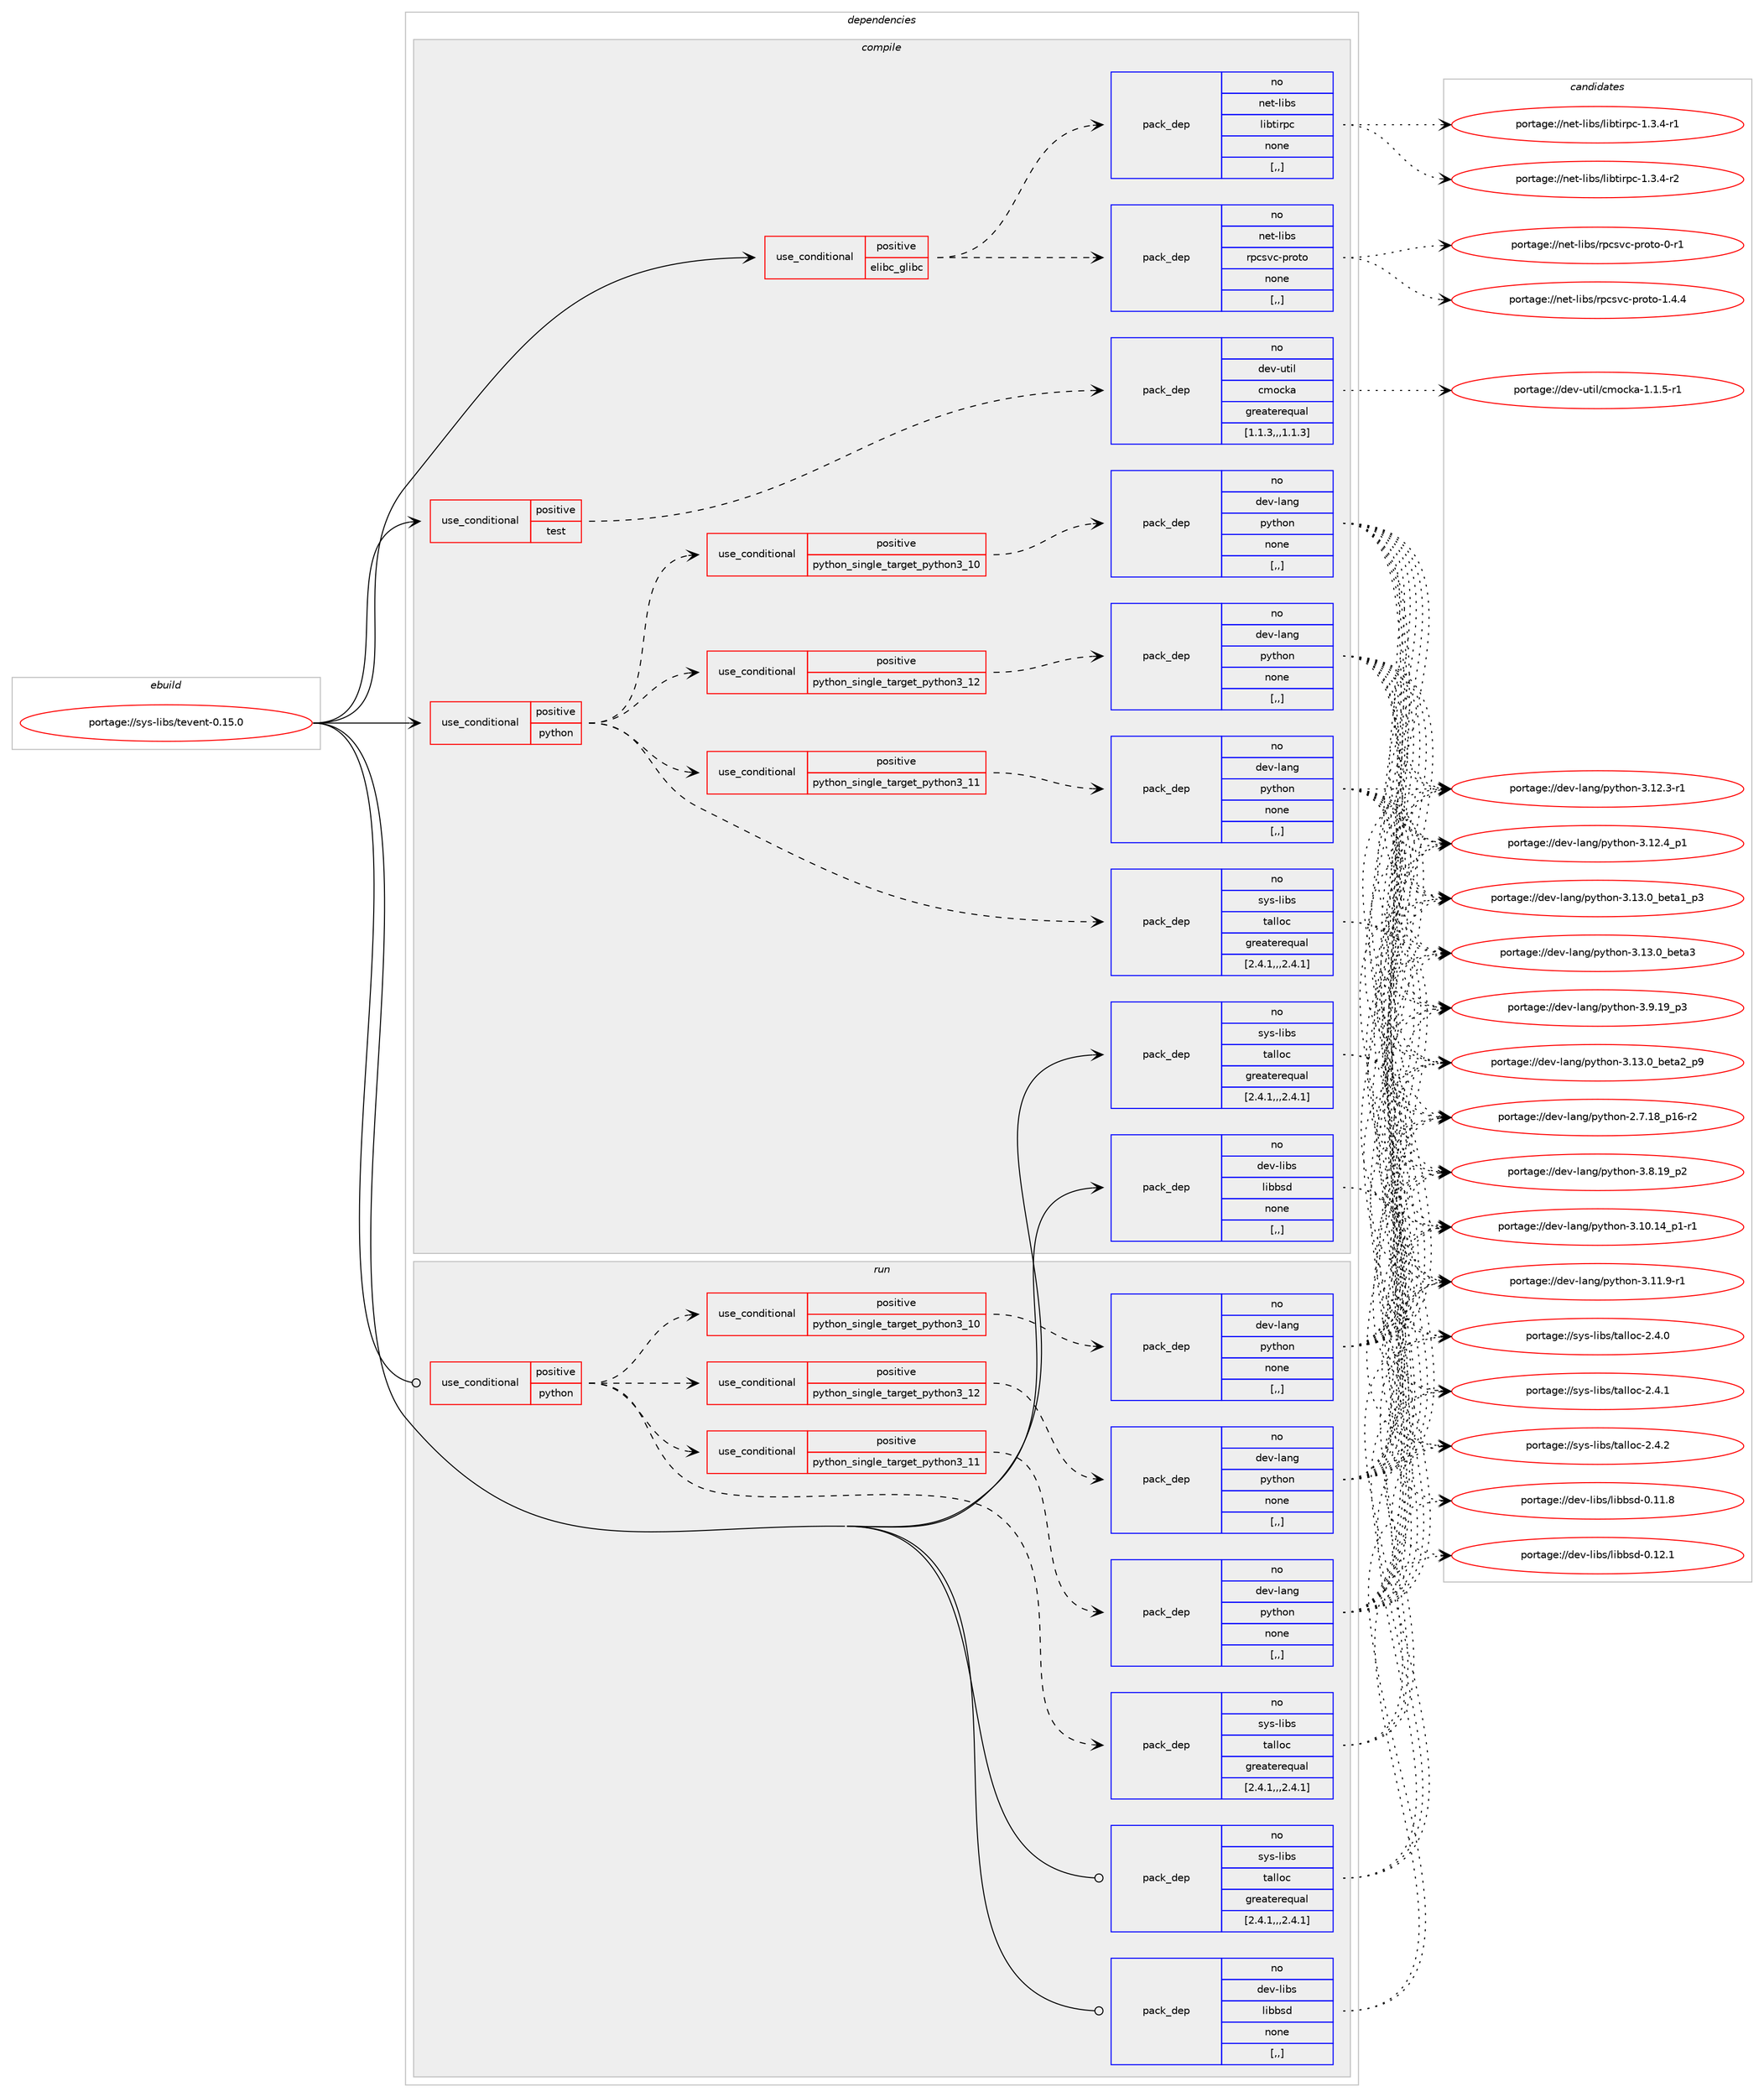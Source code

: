 digraph prolog {

# *************
# Graph options
# *************

newrank=true;
concentrate=true;
compound=true;
graph [rankdir=LR,fontname=Helvetica,fontsize=10,ranksep=1.5];#, ranksep=2.5, nodesep=0.2];
edge  [arrowhead=vee];
node  [fontname=Helvetica,fontsize=10];

# **********
# The ebuild
# **********

subgraph cluster_leftcol {
color=gray;
rank=same;
label=<<i>ebuild</i>>;
id [label="portage://sys-libs/tevent-0.15.0", color=red, width=4, href="../sys-libs/tevent-0.15.0.svg"];
}

# ****************
# The dependencies
# ****************

subgraph cluster_midcol {
color=gray;
label=<<i>dependencies</i>>;
subgraph cluster_compile {
fillcolor="#eeeeee";
style=filled;
label=<<i>compile</i>>;
subgraph cond115266 {
dependency432275 [label=<<TABLE BORDER="0" CELLBORDER="1" CELLSPACING="0" CELLPADDING="4"><TR><TD ROWSPAN="3" CELLPADDING="10">use_conditional</TD></TR><TR><TD>positive</TD></TR><TR><TD>elibc_glibc</TD></TR></TABLE>>, shape=none, color=red];
subgraph pack314078 {
dependency432276 [label=<<TABLE BORDER="0" CELLBORDER="1" CELLSPACING="0" CELLPADDING="4" WIDTH="220"><TR><TD ROWSPAN="6" CELLPADDING="30">pack_dep</TD></TR><TR><TD WIDTH="110">no</TD></TR><TR><TD>net-libs</TD></TR><TR><TD>libtirpc</TD></TR><TR><TD>none</TD></TR><TR><TD>[,,]</TD></TR></TABLE>>, shape=none, color=blue];
}
dependency432275:e -> dependency432276:w [weight=20,style="dashed",arrowhead="vee"];
subgraph pack314079 {
dependency432277 [label=<<TABLE BORDER="0" CELLBORDER="1" CELLSPACING="0" CELLPADDING="4" WIDTH="220"><TR><TD ROWSPAN="6" CELLPADDING="30">pack_dep</TD></TR><TR><TD WIDTH="110">no</TD></TR><TR><TD>net-libs</TD></TR><TR><TD>rpcsvc-proto</TD></TR><TR><TD>none</TD></TR><TR><TD>[,,]</TD></TR></TABLE>>, shape=none, color=blue];
}
dependency432275:e -> dependency432277:w [weight=20,style="dashed",arrowhead="vee"];
}
id:e -> dependency432275:w [weight=20,style="solid",arrowhead="vee"];
subgraph cond115267 {
dependency432278 [label=<<TABLE BORDER="0" CELLBORDER="1" CELLSPACING="0" CELLPADDING="4"><TR><TD ROWSPAN="3" CELLPADDING="10">use_conditional</TD></TR><TR><TD>positive</TD></TR><TR><TD>python</TD></TR></TABLE>>, shape=none, color=red];
subgraph cond115268 {
dependency432279 [label=<<TABLE BORDER="0" CELLBORDER="1" CELLSPACING="0" CELLPADDING="4"><TR><TD ROWSPAN="3" CELLPADDING="10">use_conditional</TD></TR><TR><TD>positive</TD></TR><TR><TD>python_single_target_python3_10</TD></TR></TABLE>>, shape=none, color=red];
subgraph pack314080 {
dependency432280 [label=<<TABLE BORDER="0" CELLBORDER="1" CELLSPACING="0" CELLPADDING="4" WIDTH="220"><TR><TD ROWSPAN="6" CELLPADDING="30">pack_dep</TD></TR><TR><TD WIDTH="110">no</TD></TR><TR><TD>dev-lang</TD></TR><TR><TD>python</TD></TR><TR><TD>none</TD></TR><TR><TD>[,,]</TD></TR></TABLE>>, shape=none, color=blue];
}
dependency432279:e -> dependency432280:w [weight=20,style="dashed",arrowhead="vee"];
}
dependency432278:e -> dependency432279:w [weight=20,style="dashed",arrowhead="vee"];
subgraph cond115269 {
dependency432281 [label=<<TABLE BORDER="0" CELLBORDER="1" CELLSPACING="0" CELLPADDING="4"><TR><TD ROWSPAN="3" CELLPADDING="10">use_conditional</TD></TR><TR><TD>positive</TD></TR><TR><TD>python_single_target_python3_11</TD></TR></TABLE>>, shape=none, color=red];
subgraph pack314081 {
dependency432282 [label=<<TABLE BORDER="0" CELLBORDER="1" CELLSPACING="0" CELLPADDING="4" WIDTH="220"><TR><TD ROWSPAN="6" CELLPADDING="30">pack_dep</TD></TR><TR><TD WIDTH="110">no</TD></TR><TR><TD>dev-lang</TD></TR><TR><TD>python</TD></TR><TR><TD>none</TD></TR><TR><TD>[,,]</TD></TR></TABLE>>, shape=none, color=blue];
}
dependency432281:e -> dependency432282:w [weight=20,style="dashed",arrowhead="vee"];
}
dependency432278:e -> dependency432281:w [weight=20,style="dashed",arrowhead="vee"];
subgraph cond115270 {
dependency432283 [label=<<TABLE BORDER="0" CELLBORDER="1" CELLSPACING="0" CELLPADDING="4"><TR><TD ROWSPAN="3" CELLPADDING="10">use_conditional</TD></TR><TR><TD>positive</TD></TR><TR><TD>python_single_target_python3_12</TD></TR></TABLE>>, shape=none, color=red];
subgraph pack314082 {
dependency432284 [label=<<TABLE BORDER="0" CELLBORDER="1" CELLSPACING="0" CELLPADDING="4" WIDTH="220"><TR><TD ROWSPAN="6" CELLPADDING="30">pack_dep</TD></TR><TR><TD WIDTH="110">no</TD></TR><TR><TD>dev-lang</TD></TR><TR><TD>python</TD></TR><TR><TD>none</TD></TR><TR><TD>[,,]</TD></TR></TABLE>>, shape=none, color=blue];
}
dependency432283:e -> dependency432284:w [weight=20,style="dashed",arrowhead="vee"];
}
dependency432278:e -> dependency432283:w [weight=20,style="dashed",arrowhead="vee"];
subgraph pack314083 {
dependency432285 [label=<<TABLE BORDER="0" CELLBORDER="1" CELLSPACING="0" CELLPADDING="4" WIDTH="220"><TR><TD ROWSPAN="6" CELLPADDING="30">pack_dep</TD></TR><TR><TD WIDTH="110">no</TD></TR><TR><TD>sys-libs</TD></TR><TR><TD>talloc</TD></TR><TR><TD>greaterequal</TD></TR><TR><TD>[2.4.1,,,2.4.1]</TD></TR></TABLE>>, shape=none, color=blue];
}
dependency432278:e -> dependency432285:w [weight=20,style="dashed",arrowhead="vee"];
}
id:e -> dependency432278:w [weight=20,style="solid",arrowhead="vee"];
subgraph cond115271 {
dependency432286 [label=<<TABLE BORDER="0" CELLBORDER="1" CELLSPACING="0" CELLPADDING="4"><TR><TD ROWSPAN="3" CELLPADDING="10">use_conditional</TD></TR><TR><TD>positive</TD></TR><TR><TD>test</TD></TR></TABLE>>, shape=none, color=red];
subgraph pack314084 {
dependency432287 [label=<<TABLE BORDER="0" CELLBORDER="1" CELLSPACING="0" CELLPADDING="4" WIDTH="220"><TR><TD ROWSPAN="6" CELLPADDING="30">pack_dep</TD></TR><TR><TD WIDTH="110">no</TD></TR><TR><TD>dev-util</TD></TR><TR><TD>cmocka</TD></TR><TR><TD>greaterequal</TD></TR><TR><TD>[1.1.3,,,1.1.3]</TD></TR></TABLE>>, shape=none, color=blue];
}
dependency432286:e -> dependency432287:w [weight=20,style="dashed",arrowhead="vee"];
}
id:e -> dependency432286:w [weight=20,style="solid",arrowhead="vee"];
subgraph pack314085 {
dependency432288 [label=<<TABLE BORDER="0" CELLBORDER="1" CELLSPACING="0" CELLPADDING="4" WIDTH="220"><TR><TD ROWSPAN="6" CELLPADDING="30">pack_dep</TD></TR><TR><TD WIDTH="110">no</TD></TR><TR><TD>dev-libs</TD></TR><TR><TD>libbsd</TD></TR><TR><TD>none</TD></TR><TR><TD>[,,]</TD></TR></TABLE>>, shape=none, color=blue];
}
id:e -> dependency432288:w [weight=20,style="solid",arrowhead="vee"];
subgraph pack314086 {
dependency432289 [label=<<TABLE BORDER="0" CELLBORDER="1" CELLSPACING="0" CELLPADDING="4" WIDTH="220"><TR><TD ROWSPAN="6" CELLPADDING="30">pack_dep</TD></TR><TR><TD WIDTH="110">no</TD></TR><TR><TD>sys-libs</TD></TR><TR><TD>talloc</TD></TR><TR><TD>greaterequal</TD></TR><TR><TD>[2.4.1,,,2.4.1]</TD></TR></TABLE>>, shape=none, color=blue];
}
id:e -> dependency432289:w [weight=20,style="solid",arrowhead="vee"];
}
subgraph cluster_compileandrun {
fillcolor="#eeeeee";
style=filled;
label=<<i>compile and run</i>>;
}
subgraph cluster_run {
fillcolor="#eeeeee";
style=filled;
label=<<i>run</i>>;
subgraph cond115272 {
dependency432290 [label=<<TABLE BORDER="0" CELLBORDER="1" CELLSPACING="0" CELLPADDING="4"><TR><TD ROWSPAN="3" CELLPADDING="10">use_conditional</TD></TR><TR><TD>positive</TD></TR><TR><TD>python</TD></TR></TABLE>>, shape=none, color=red];
subgraph cond115273 {
dependency432291 [label=<<TABLE BORDER="0" CELLBORDER="1" CELLSPACING="0" CELLPADDING="4"><TR><TD ROWSPAN="3" CELLPADDING="10">use_conditional</TD></TR><TR><TD>positive</TD></TR><TR><TD>python_single_target_python3_10</TD></TR></TABLE>>, shape=none, color=red];
subgraph pack314087 {
dependency432292 [label=<<TABLE BORDER="0" CELLBORDER="1" CELLSPACING="0" CELLPADDING="4" WIDTH="220"><TR><TD ROWSPAN="6" CELLPADDING="30">pack_dep</TD></TR><TR><TD WIDTH="110">no</TD></TR><TR><TD>dev-lang</TD></TR><TR><TD>python</TD></TR><TR><TD>none</TD></TR><TR><TD>[,,]</TD></TR></TABLE>>, shape=none, color=blue];
}
dependency432291:e -> dependency432292:w [weight=20,style="dashed",arrowhead="vee"];
}
dependency432290:e -> dependency432291:w [weight=20,style="dashed",arrowhead="vee"];
subgraph cond115274 {
dependency432293 [label=<<TABLE BORDER="0" CELLBORDER="1" CELLSPACING="0" CELLPADDING="4"><TR><TD ROWSPAN="3" CELLPADDING="10">use_conditional</TD></TR><TR><TD>positive</TD></TR><TR><TD>python_single_target_python3_11</TD></TR></TABLE>>, shape=none, color=red];
subgraph pack314088 {
dependency432294 [label=<<TABLE BORDER="0" CELLBORDER="1" CELLSPACING="0" CELLPADDING="4" WIDTH="220"><TR><TD ROWSPAN="6" CELLPADDING="30">pack_dep</TD></TR><TR><TD WIDTH="110">no</TD></TR><TR><TD>dev-lang</TD></TR><TR><TD>python</TD></TR><TR><TD>none</TD></TR><TR><TD>[,,]</TD></TR></TABLE>>, shape=none, color=blue];
}
dependency432293:e -> dependency432294:w [weight=20,style="dashed",arrowhead="vee"];
}
dependency432290:e -> dependency432293:w [weight=20,style="dashed",arrowhead="vee"];
subgraph cond115275 {
dependency432295 [label=<<TABLE BORDER="0" CELLBORDER="1" CELLSPACING="0" CELLPADDING="4"><TR><TD ROWSPAN="3" CELLPADDING="10">use_conditional</TD></TR><TR><TD>positive</TD></TR><TR><TD>python_single_target_python3_12</TD></TR></TABLE>>, shape=none, color=red];
subgraph pack314089 {
dependency432296 [label=<<TABLE BORDER="0" CELLBORDER="1" CELLSPACING="0" CELLPADDING="4" WIDTH="220"><TR><TD ROWSPAN="6" CELLPADDING="30">pack_dep</TD></TR><TR><TD WIDTH="110">no</TD></TR><TR><TD>dev-lang</TD></TR><TR><TD>python</TD></TR><TR><TD>none</TD></TR><TR><TD>[,,]</TD></TR></TABLE>>, shape=none, color=blue];
}
dependency432295:e -> dependency432296:w [weight=20,style="dashed",arrowhead="vee"];
}
dependency432290:e -> dependency432295:w [weight=20,style="dashed",arrowhead="vee"];
subgraph pack314090 {
dependency432297 [label=<<TABLE BORDER="0" CELLBORDER="1" CELLSPACING="0" CELLPADDING="4" WIDTH="220"><TR><TD ROWSPAN="6" CELLPADDING="30">pack_dep</TD></TR><TR><TD WIDTH="110">no</TD></TR><TR><TD>sys-libs</TD></TR><TR><TD>talloc</TD></TR><TR><TD>greaterequal</TD></TR><TR><TD>[2.4.1,,,2.4.1]</TD></TR></TABLE>>, shape=none, color=blue];
}
dependency432290:e -> dependency432297:w [weight=20,style="dashed",arrowhead="vee"];
}
id:e -> dependency432290:w [weight=20,style="solid",arrowhead="odot"];
subgraph pack314091 {
dependency432298 [label=<<TABLE BORDER="0" CELLBORDER="1" CELLSPACING="0" CELLPADDING="4" WIDTH="220"><TR><TD ROWSPAN="6" CELLPADDING="30">pack_dep</TD></TR><TR><TD WIDTH="110">no</TD></TR><TR><TD>dev-libs</TD></TR><TR><TD>libbsd</TD></TR><TR><TD>none</TD></TR><TR><TD>[,,]</TD></TR></TABLE>>, shape=none, color=blue];
}
id:e -> dependency432298:w [weight=20,style="solid",arrowhead="odot"];
subgraph pack314092 {
dependency432299 [label=<<TABLE BORDER="0" CELLBORDER="1" CELLSPACING="0" CELLPADDING="4" WIDTH="220"><TR><TD ROWSPAN="6" CELLPADDING="30">pack_dep</TD></TR><TR><TD WIDTH="110">no</TD></TR><TR><TD>sys-libs</TD></TR><TR><TD>talloc</TD></TR><TR><TD>greaterequal</TD></TR><TR><TD>[2.4.1,,,2.4.1]</TD></TR></TABLE>>, shape=none, color=blue];
}
id:e -> dependency432299:w [weight=20,style="solid",arrowhead="odot"];
}
}

# **************
# The candidates
# **************

subgraph cluster_choices {
rank=same;
color=gray;
label=<<i>candidates</i>>;

subgraph choice314078 {
color=black;
nodesep=1;
choice11010111645108105981154710810598116105114112994549465146524511449 [label="portage://net-libs/libtirpc-1.3.4-r1", color=red, width=4,href="../net-libs/libtirpc-1.3.4-r1.svg"];
choice11010111645108105981154710810598116105114112994549465146524511450 [label="portage://net-libs/libtirpc-1.3.4-r2", color=red, width=4,href="../net-libs/libtirpc-1.3.4-r2.svg"];
dependency432276:e -> choice11010111645108105981154710810598116105114112994549465146524511449:w [style=dotted,weight="100"];
dependency432276:e -> choice11010111645108105981154710810598116105114112994549465146524511450:w [style=dotted,weight="100"];
}
subgraph choice314079 {
color=black;
nodesep=1;
choice11010111645108105981154711411299115118994511211411111611145484511449 [label="portage://net-libs/rpcsvc-proto-0-r1", color=red, width=4,href="../net-libs/rpcsvc-proto-0-r1.svg"];
choice110101116451081059811547114112991151189945112114111116111454946524652 [label="portage://net-libs/rpcsvc-proto-1.4.4", color=red, width=4,href="../net-libs/rpcsvc-proto-1.4.4.svg"];
dependency432277:e -> choice11010111645108105981154711411299115118994511211411111611145484511449:w [style=dotted,weight="100"];
dependency432277:e -> choice110101116451081059811547114112991151189945112114111116111454946524652:w [style=dotted,weight="100"];
}
subgraph choice314080 {
color=black;
nodesep=1;
choice100101118451089711010347112121116104111110455046554649569511249544511450 [label="portage://dev-lang/python-2.7.18_p16-r2", color=red, width=4,href="../dev-lang/python-2.7.18_p16-r2.svg"];
choice100101118451089711010347112121116104111110455146494846495295112494511449 [label="portage://dev-lang/python-3.10.14_p1-r1", color=red, width=4,href="../dev-lang/python-3.10.14_p1-r1.svg"];
choice100101118451089711010347112121116104111110455146494946574511449 [label="portage://dev-lang/python-3.11.9-r1", color=red, width=4,href="../dev-lang/python-3.11.9-r1.svg"];
choice100101118451089711010347112121116104111110455146495046514511449 [label="portage://dev-lang/python-3.12.3-r1", color=red, width=4,href="../dev-lang/python-3.12.3-r1.svg"];
choice100101118451089711010347112121116104111110455146495046529511249 [label="portage://dev-lang/python-3.12.4_p1", color=red, width=4,href="../dev-lang/python-3.12.4_p1.svg"];
choice10010111845108971101034711212111610411111045514649514648959810111697499511251 [label="portage://dev-lang/python-3.13.0_beta1_p3", color=red, width=4,href="../dev-lang/python-3.13.0_beta1_p3.svg"];
choice10010111845108971101034711212111610411111045514649514648959810111697509511257 [label="portage://dev-lang/python-3.13.0_beta2_p9", color=red, width=4,href="../dev-lang/python-3.13.0_beta2_p9.svg"];
choice1001011184510897110103471121211161041111104551464951464895981011169751 [label="portage://dev-lang/python-3.13.0_beta3", color=red, width=4,href="../dev-lang/python-3.13.0_beta3.svg"];
choice100101118451089711010347112121116104111110455146564649579511250 [label="portage://dev-lang/python-3.8.19_p2", color=red, width=4,href="../dev-lang/python-3.8.19_p2.svg"];
choice100101118451089711010347112121116104111110455146574649579511251 [label="portage://dev-lang/python-3.9.19_p3", color=red, width=4,href="../dev-lang/python-3.9.19_p3.svg"];
dependency432280:e -> choice100101118451089711010347112121116104111110455046554649569511249544511450:w [style=dotted,weight="100"];
dependency432280:e -> choice100101118451089711010347112121116104111110455146494846495295112494511449:w [style=dotted,weight="100"];
dependency432280:e -> choice100101118451089711010347112121116104111110455146494946574511449:w [style=dotted,weight="100"];
dependency432280:e -> choice100101118451089711010347112121116104111110455146495046514511449:w [style=dotted,weight="100"];
dependency432280:e -> choice100101118451089711010347112121116104111110455146495046529511249:w [style=dotted,weight="100"];
dependency432280:e -> choice10010111845108971101034711212111610411111045514649514648959810111697499511251:w [style=dotted,weight="100"];
dependency432280:e -> choice10010111845108971101034711212111610411111045514649514648959810111697509511257:w [style=dotted,weight="100"];
dependency432280:e -> choice1001011184510897110103471121211161041111104551464951464895981011169751:w [style=dotted,weight="100"];
dependency432280:e -> choice100101118451089711010347112121116104111110455146564649579511250:w [style=dotted,weight="100"];
dependency432280:e -> choice100101118451089711010347112121116104111110455146574649579511251:w [style=dotted,weight="100"];
}
subgraph choice314081 {
color=black;
nodesep=1;
choice100101118451089711010347112121116104111110455046554649569511249544511450 [label="portage://dev-lang/python-2.7.18_p16-r2", color=red, width=4,href="../dev-lang/python-2.7.18_p16-r2.svg"];
choice100101118451089711010347112121116104111110455146494846495295112494511449 [label="portage://dev-lang/python-3.10.14_p1-r1", color=red, width=4,href="../dev-lang/python-3.10.14_p1-r1.svg"];
choice100101118451089711010347112121116104111110455146494946574511449 [label="portage://dev-lang/python-3.11.9-r1", color=red, width=4,href="../dev-lang/python-3.11.9-r1.svg"];
choice100101118451089711010347112121116104111110455146495046514511449 [label="portage://dev-lang/python-3.12.3-r1", color=red, width=4,href="../dev-lang/python-3.12.3-r1.svg"];
choice100101118451089711010347112121116104111110455146495046529511249 [label="portage://dev-lang/python-3.12.4_p1", color=red, width=4,href="../dev-lang/python-3.12.4_p1.svg"];
choice10010111845108971101034711212111610411111045514649514648959810111697499511251 [label="portage://dev-lang/python-3.13.0_beta1_p3", color=red, width=4,href="../dev-lang/python-3.13.0_beta1_p3.svg"];
choice10010111845108971101034711212111610411111045514649514648959810111697509511257 [label="portage://dev-lang/python-3.13.0_beta2_p9", color=red, width=4,href="../dev-lang/python-3.13.0_beta2_p9.svg"];
choice1001011184510897110103471121211161041111104551464951464895981011169751 [label="portage://dev-lang/python-3.13.0_beta3", color=red, width=4,href="../dev-lang/python-3.13.0_beta3.svg"];
choice100101118451089711010347112121116104111110455146564649579511250 [label="portage://dev-lang/python-3.8.19_p2", color=red, width=4,href="../dev-lang/python-3.8.19_p2.svg"];
choice100101118451089711010347112121116104111110455146574649579511251 [label="portage://dev-lang/python-3.9.19_p3", color=red, width=4,href="../dev-lang/python-3.9.19_p3.svg"];
dependency432282:e -> choice100101118451089711010347112121116104111110455046554649569511249544511450:w [style=dotted,weight="100"];
dependency432282:e -> choice100101118451089711010347112121116104111110455146494846495295112494511449:w [style=dotted,weight="100"];
dependency432282:e -> choice100101118451089711010347112121116104111110455146494946574511449:w [style=dotted,weight="100"];
dependency432282:e -> choice100101118451089711010347112121116104111110455146495046514511449:w [style=dotted,weight="100"];
dependency432282:e -> choice100101118451089711010347112121116104111110455146495046529511249:w [style=dotted,weight="100"];
dependency432282:e -> choice10010111845108971101034711212111610411111045514649514648959810111697499511251:w [style=dotted,weight="100"];
dependency432282:e -> choice10010111845108971101034711212111610411111045514649514648959810111697509511257:w [style=dotted,weight="100"];
dependency432282:e -> choice1001011184510897110103471121211161041111104551464951464895981011169751:w [style=dotted,weight="100"];
dependency432282:e -> choice100101118451089711010347112121116104111110455146564649579511250:w [style=dotted,weight="100"];
dependency432282:e -> choice100101118451089711010347112121116104111110455146574649579511251:w [style=dotted,weight="100"];
}
subgraph choice314082 {
color=black;
nodesep=1;
choice100101118451089711010347112121116104111110455046554649569511249544511450 [label="portage://dev-lang/python-2.7.18_p16-r2", color=red, width=4,href="../dev-lang/python-2.7.18_p16-r2.svg"];
choice100101118451089711010347112121116104111110455146494846495295112494511449 [label="portage://dev-lang/python-3.10.14_p1-r1", color=red, width=4,href="../dev-lang/python-3.10.14_p1-r1.svg"];
choice100101118451089711010347112121116104111110455146494946574511449 [label="portage://dev-lang/python-3.11.9-r1", color=red, width=4,href="../dev-lang/python-3.11.9-r1.svg"];
choice100101118451089711010347112121116104111110455146495046514511449 [label="portage://dev-lang/python-3.12.3-r1", color=red, width=4,href="../dev-lang/python-3.12.3-r1.svg"];
choice100101118451089711010347112121116104111110455146495046529511249 [label="portage://dev-lang/python-3.12.4_p1", color=red, width=4,href="../dev-lang/python-3.12.4_p1.svg"];
choice10010111845108971101034711212111610411111045514649514648959810111697499511251 [label="portage://dev-lang/python-3.13.0_beta1_p3", color=red, width=4,href="../dev-lang/python-3.13.0_beta1_p3.svg"];
choice10010111845108971101034711212111610411111045514649514648959810111697509511257 [label="portage://dev-lang/python-3.13.0_beta2_p9", color=red, width=4,href="../dev-lang/python-3.13.0_beta2_p9.svg"];
choice1001011184510897110103471121211161041111104551464951464895981011169751 [label="portage://dev-lang/python-3.13.0_beta3", color=red, width=4,href="../dev-lang/python-3.13.0_beta3.svg"];
choice100101118451089711010347112121116104111110455146564649579511250 [label="portage://dev-lang/python-3.8.19_p2", color=red, width=4,href="../dev-lang/python-3.8.19_p2.svg"];
choice100101118451089711010347112121116104111110455146574649579511251 [label="portage://dev-lang/python-3.9.19_p3", color=red, width=4,href="../dev-lang/python-3.9.19_p3.svg"];
dependency432284:e -> choice100101118451089711010347112121116104111110455046554649569511249544511450:w [style=dotted,weight="100"];
dependency432284:e -> choice100101118451089711010347112121116104111110455146494846495295112494511449:w [style=dotted,weight="100"];
dependency432284:e -> choice100101118451089711010347112121116104111110455146494946574511449:w [style=dotted,weight="100"];
dependency432284:e -> choice100101118451089711010347112121116104111110455146495046514511449:w [style=dotted,weight="100"];
dependency432284:e -> choice100101118451089711010347112121116104111110455146495046529511249:w [style=dotted,weight="100"];
dependency432284:e -> choice10010111845108971101034711212111610411111045514649514648959810111697499511251:w [style=dotted,weight="100"];
dependency432284:e -> choice10010111845108971101034711212111610411111045514649514648959810111697509511257:w [style=dotted,weight="100"];
dependency432284:e -> choice1001011184510897110103471121211161041111104551464951464895981011169751:w [style=dotted,weight="100"];
dependency432284:e -> choice100101118451089711010347112121116104111110455146564649579511250:w [style=dotted,weight="100"];
dependency432284:e -> choice100101118451089711010347112121116104111110455146574649579511251:w [style=dotted,weight="100"];
}
subgraph choice314083 {
color=black;
nodesep=1;
choice1151211154510810598115471169710810811199455046524648 [label="portage://sys-libs/talloc-2.4.0", color=red, width=4,href="../sys-libs/talloc-2.4.0.svg"];
choice1151211154510810598115471169710810811199455046524649 [label="portage://sys-libs/talloc-2.4.1", color=red, width=4,href="../sys-libs/talloc-2.4.1.svg"];
choice1151211154510810598115471169710810811199455046524650 [label="portage://sys-libs/talloc-2.4.2", color=red, width=4,href="../sys-libs/talloc-2.4.2.svg"];
dependency432285:e -> choice1151211154510810598115471169710810811199455046524648:w [style=dotted,weight="100"];
dependency432285:e -> choice1151211154510810598115471169710810811199455046524649:w [style=dotted,weight="100"];
dependency432285:e -> choice1151211154510810598115471169710810811199455046524650:w [style=dotted,weight="100"];
}
subgraph choice314084 {
color=black;
nodesep=1;
choice10010111845117116105108479910911199107974549464946534511449 [label="portage://dev-util/cmocka-1.1.5-r1", color=red, width=4,href="../dev-util/cmocka-1.1.5-r1.svg"];
dependency432287:e -> choice10010111845117116105108479910911199107974549464946534511449:w [style=dotted,weight="100"];
}
subgraph choice314085 {
color=black;
nodesep=1;
choice100101118451081059811547108105989811510045484649494656 [label="portage://dev-libs/libbsd-0.11.8", color=red, width=4,href="../dev-libs/libbsd-0.11.8.svg"];
choice100101118451081059811547108105989811510045484649504649 [label="portage://dev-libs/libbsd-0.12.1", color=red, width=4,href="../dev-libs/libbsd-0.12.1.svg"];
dependency432288:e -> choice100101118451081059811547108105989811510045484649494656:w [style=dotted,weight="100"];
dependency432288:e -> choice100101118451081059811547108105989811510045484649504649:w [style=dotted,weight="100"];
}
subgraph choice314086 {
color=black;
nodesep=1;
choice1151211154510810598115471169710810811199455046524648 [label="portage://sys-libs/talloc-2.4.0", color=red, width=4,href="../sys-libs/talloc-2.4.0.svg"];
choice1151211154510810598115471169710810811199455046524649 [label="portage://sys-libs/talloc-2.4.1", color=red, width=4,href="../sys-libs/talloc-2.4.1.svg"];
choice1151211154510810598115471169710810811199455046524650 [label="portage://sys-libs/talloc-2.4.2", color=red, width=4,href="../sys-libs/talloc-2.4.2.svg"];
dependency432289:e -> choice1151211154510810598115471169710810811199455046524648:w [style=dotted,weight="100"];
dependency432289:e -> choice1151211154510810598115471169710810811199455046524649:w [style=dotted,weight="100"];
dependency432289:e -> choice1151211154510810598115471169710810811199455046524650:w [style=dotted,weight="100"];
}
subgraph choice314087 {
color=black;
nodesep=1;
choice100101118451089711010347112121116104111110455046554649569511249544511450 [label="portage://dev-lang/python-2.7.18_p16-r2", color=red, width=4,href="../dev-lang/python-2.7.18_p16-r2.svg"];
choice100101118451089711010347112121116104111110455146494846495295112494511449 [label="portage://dev-lang/python-3.10.14_p1-r1", color=red, width=4,href="../dev-lang/python-3.10.14_p1-r1.svg"];
choice100101118451089711010347112121116104111110455146494946574511449 [label="portage://dev-lang/python-3.11.9-r1", color=red, width=4,href="../dev-lang/python-3.11.9-r1.svg"];
choice100101118451089711010347112121116104111110455146495046514511449 [label="portage://dev-lang/python-3.12.3-r1", color=red, width=4,href="../dev-lang/python-3.12.3-r1.svg"];
choice100101118451089711010347112121116104111110455146495046529511249 [label="portage://dev-lang/python-3.12.4_p1", color=red, width=4,href="../dev-lang/python-3.12.4_p1.svg"];
choice10010111845108971101034711212111610411111045514649514648959810111697499511251 [label="portage://dev-lang/python-3.13.0_beta1_p3", color=red, width=4,href="../dev-lang/python-3.13.0_beta1_p3.svg"];
choice10010111845108971101034711212111610411111045514649514648959810111697509511257 [label="portage://dev-lang/python-3.13.0_beta2_p9", color=red, width=4,href="../dev-lang/python-3.13.0_beta2_p9.svg"];
choice1001011184510897110103471121211161041111104551464951464895981011169751 [label="portage://dev-lang/python-3.13.0_beta3", color=red, width=4,href="../dev-lang/python-3.13.0_beta3.svg"];
choice100101118451089711010347112121116104111110455146564649579511250 [label="portage://dev-lang/python-3.8.19_p2", color=red, width=4,href="../dev-lang/python-3.8.19_p2.svg"];
choice100101118451089711010347112121116104111110455146574649579511251 [label="portage://dev-lang/python-3.9.19_p3", color=red, width=4,href="../dev-lang/python-3.9.19_p3.svg"];
dependency432292:e -> choice100101118451089711010347112121116104111110455046554649569511249544511450:w [style=dotted,weight="100"];
dependency432292:e -> choice100101118451089711010347112121116104111110455146494846495295112494511449:w [style=dotted,weight="100"];
dependency432292:e -> choice100101118451089711010347112121116104111110455146494946574511449:w [style=dotted,weight="100"];
dependency432292:e -> choice100101118451089711010347112121116104111110455146495046514511449:w [style=dotted,weight="100"];
dependency432292:e -> choice100101118451089711010347112121116104111110455146495046529511249:w [style=dotted,weight="100"];
dependency432292:e -> choice10010111845108971101034711212111610411111045514649514648959810111697499511251:w [style=dotted,weight="100"];
dependency432292:e -> choice10010111845108971101034711212111610411111045514649514648959810111697509511257:w [style=dotted,weight="100"];
dependency432292:e -> choice1001011184510897110103471121211161041111104551464951464895981011169751:w [style=dotted,weight="100"];
dependency432292:e -> choice100101118451089711010347112121116104111110455146564649579511250:w [style=dotted,weight="100"];
dependency432292:e -> choice100101118451089711010347112121116104111110455146574649579511251:w [style=dotted,weight="100"];
}
subgraph choice314088 {
color=black;
nodesep=1;
choice100101118451089711010347112121116104111110455046554649569511249544511450 [label="portage://dev-lang/python-2.7.18_p16-r2", color=red, width=4,href="../dev-lang/python-2.7.18_p16-r2.svg"];
choice100101118451089711010347112121116104111110455146494846495295112494511449 [label="portage://dev-lang/python-3.10.14_p1-r1", color=red, width=4,href="../dev-lang/python-3.10.14_p1-r1.svg"];
choice100101118451089711010347112121116104111110455146494946574511449 [label="portage://dev-lang/python-3.11.9-r1", color=red, width=4,href="../dev-lang/python-3.11.9-r1.svg"];
choice100101118451089711010347112121116104111110455146495046514511449 [label="portage://dev-lang/python-3.12.3-r1", color=red, width=4,href="../dev-lang/python-3.12.3-r1.svg"];
choice100101118451089711010347112121116104111110455146495046529511249 [label="portage://dev-lang/python-3.12.4_p1", color=red, width=4,href="../dev-lang/python-3.12.4_p1.svg"];
choice10010111845108971101034711212111610411111045514649514648959810111697499511251 [label="portage://dev-lang/python-3.13.0_beta1_p3", color=red, width=4,href="../dev-lang/python-3.13.0_beta1_p3.svg"];
choice10010111845108971101034711212111610411111045514649514648959810111697509511257 [label="portage://dev-lang/python-3.13.0_beta2_p9", color=red, width=4,href="../dev-lang/python-3.13.0_beta2_p9.svg"];
choice1001011184510897110103471121211161041111104551464951464895981011169751 [label="portage://dev-lang/python-3.13.0_beta3", color=red, width=4,href="../dev-lang/python-3.13.0_beta3.svg"];
choice100101118451089711010347112121116104111110455146564649579511250 [label="portage://dev-lang/python-3.8.19_p2", color=red, width=4,href="../dev-lang/python-3.8.19_p2.svg"];
choice100101118451089711010347112121116104111110455146574649579511251 [label="portage://dev-lang/python-3.9.19_p3", color=red, width=4,href="../dev-lang/python-3.9.19_p3.svg"];
dependency432294:e -> choice100101118451089711010347112121116104111110455046554649569511249544511450:w [style=dotted,weight="100"];
dependency432294:e -> choice100101118451089711010347112121116104111110455146494846495295112494511449:w [style=dotted,weight="100"];
dependency432294:e -> choice100101118451089711010347112121116104111110455146494946574511449:w [style=dotted,weight="100"];
dependency432294:e -> choice100101118451089711010347112121116104111110455146495046514511449:w [style=dotted,weight="100"];
dependency432294:e -> choice100101118451089711010347112121116104111110455146495046529511249:w [style=dotted,weight="100"];
dependency432294:e -> choice10010111845108971101034711212111610411111045514649514648959810111697499511251:w [style=dotted,weight="100"];
dependency432294:e -> choice10010111845108971101034711212111610411111045514649514648959810111697509511257:w [style=dotted,weight="100"];
dependency432294:e -> choice1001011184510897110103471121211161041111104551464951464895981011169751:w [style=dotted,weight="100"];
dependency432294:e -> choice100101118451089711010347112121116104111110455146564649579511250:w [style=dotted,weight="100"];
dependency432294:e -> choice100101118451089711010347112121116104111110455146574649579511251:w [style=dotted,weight="100"];
}
subgraph choice314089 {
color=black;
nodesep=1;
choice100101118451089711010347112121116104111110455046554649569511249544511450 [label="portage://dev-lang/python-2.7.18_p16-r2", color=red, width=4,href="../dev-lang/python-2.7.18_p16-r2.svg"];
choice100101118451089711010347112121116104111110455146494846495295112494511449 [label="portage://dev-lang/python-3.10.14_p1-r1", color=red, width=4,href="../dev-lang/python-3.10.14_p1-r1.svg"];
choice100101118451089711010347112121116104111110455146494946574511449 [label="portage://dev-lang/python-3.11.9-r1", color=red, width=4,href="../dev-lang/python-3.11.9-r1.svg"];
choice100101118451089711010347112121116104111110455146495046514511449 [label="portage://dev-lang/python-3.12.3-r1", color=red, width=4,href="../dev-lang/python-3.12.3-r1.svg"];
choice100101118451089711010347112121116104111110455146495046529511249 [label="portage://dev-lang/python-3.12.4_p1", color=red, width=4,href="../dev-lang/python-3.12.4_p1.svg"];
choice10010111845108971101034711212111610411111045514649514648959810111697499511251 [label="portage://dev-lang/python-3.13.0_beta1_p3", color=red, width=4,href="../dev-lang/python-3.13.0_beta1_p3.svg"];
choice10010111845108971101034711212111610411111045514649514648959810111697509511257 [label="portage://dev-lang/python-3.13.0_beta2_p9", color=red, width=4,href="../dev-lang/python-3.13.0_beta2_p9.svg"];
choice1001011184510897110103471121211161041111104551464951464895981011169751 [label="portage://dev-lang/python-3.13.0_beta3", color=red, width=4,href="../dev-lang/python-3.13.0_beta3.svg"];
choice100101118451089711010347112121116104111110455146564649579511250 [label="portage://dev-lang/python-3.8.19_p2", color=red, width=4,href="../dev-lang/python-3.8.19_p2.svg"];
choice100101118451089711010347112121116104111110455146574649579511251 [label="portage://dev-lang/python-3.9.19_p3", color=red, width=4,href="../dev-lang/python-3.9.19_p3.svg"];
dependency432296:e -> choice100101118451089711010347112121116104111110455046554649569511249544511450:w [style=dotted,weight="100"];
dependency432296:e -> choice100101118451089711010347112121116104111110455146494846495295112494511449:w [style=dotted,weight="100"];
dependency432296:e -> choice100101118451089711010347112121116104111110455146494946574511449:w [style=dotted,weight="100"];
dependency432296:e -> choice100101118451089711010347112121116104111110455146495046514511449:w [style=dotted,weight="100"];
dependency432296:e -> choice100101118451089711010347112121116104111110455146495046529511249:w [style=dotted,weight="100"];
dependency432296:e -> choice10010111845108971101034711212111610411111045514649514648959810111697499511251:w [style=dotted,weight="100"];
dependency432296:e -> choice10010111845108971101034711212111610411111045514649514648959810111697509511257:w [style=dotted,weight="100"];
dependency432296:e -> choice1001011184510897110103471121211161041111104551464951464895981011169751:w [style=dotted,weight="100"];
dependency432296:e -> choice100101118451089711010347112121116104111110455146564649579511250:w [style=dotted,weight="100"];
dependency432296:e -> choice100101118451089711010347112121116104111110455146574649579511251:w [style=dotted,weight="100"];
}
subgraph choice314090 {
color=black;
nodesep=1;
choice1151211154510810598115471169710810811199455046524648 [label="portage://sys-libs/talloc-2.4.0", color=red, width=4,href="../sys-libs/talloc-2.4.0.svg"];
choice1151211154510810598115471169710810811199455046524649 [label="portage://sys-libs/talloc-2.4.1", color=red, width=4,href="../sys-libs/talloc-2.4.1.svg"];
choice1151211154510810598115471169710810811199455046524650 [label="portage://sys-libs/talloc-2.4.2", color=red, width=4,href="../sys-libs/talloc-2.4.2.svg"];
dependency432297:e -> choice1151211154510810598115471169710810811199455046524648:w [style=dotted,weight="100"];
dependency432297:e -> choice1151211154510810598115471169710810811199455046524649:w [style=dotted,weight="100"];
dependency432297:e -> choice1151211154510810598115471169710810811199455046524650:w [style=dotted,weight="100"];
}
subgraph choice314091 {
color=black;
nodesep=1;
choice100101118451081059811547108105989811510045484649494656 [label="portage://dev-libs/libbsd-0.11.8", color=red, width=4,href="../dev-libs/libbsd-0.11.8.svg"];
choice100101118451081059811547108105989811510045484649504649 [label="portage://dev-libs/libbsd-0.12.1", color=red, width=4,href="../dev-libs/libbsd-0.12.1.svg"];
dependency432298:e -> choice100101118451081059811547108105989811510045484649494656:w [style=dotted,weight="100"];
dependency432298:e -> choice100101118451081059811547108105989811510045484649504649:w [style=dotted,weight="100"];
}
subgraph choice314092 {
color=black;
nodesep=1;
choice1151211154510810598115471169710810811199455046524648 [label="portage://sys-libs/talloc-2.4.0", color=red, width=4,href="../sys-libs/talloc-2.4.0.svg"];
choice1151211154510810598115471169710810811199455046524649 [label="portage://sys-libs/talloc-2.4.1", color=red, width=4,href="../sys-libs/talloc-2.4.1.svg"];
choice1151211154510810598115471169710810811199455046524650 [label="portage://sys-libs/talloc-2.4.2", color=red, width=4,href="../sys-libs/talloc-2.4.2.svg"];
dependency432299:e -> choice1151211154510810598115471169710810811199455046524648:w [style=dotted,weight="100"];
dependency432299:e -> choice1151211154510810598115471169710810811199455046524649:w [style=dotted,weight="100"];
dependency432299:e -> choice1151211154510810598115471169710810811199455046524650:w [style=dotted,weight="100"];
}
}

}
